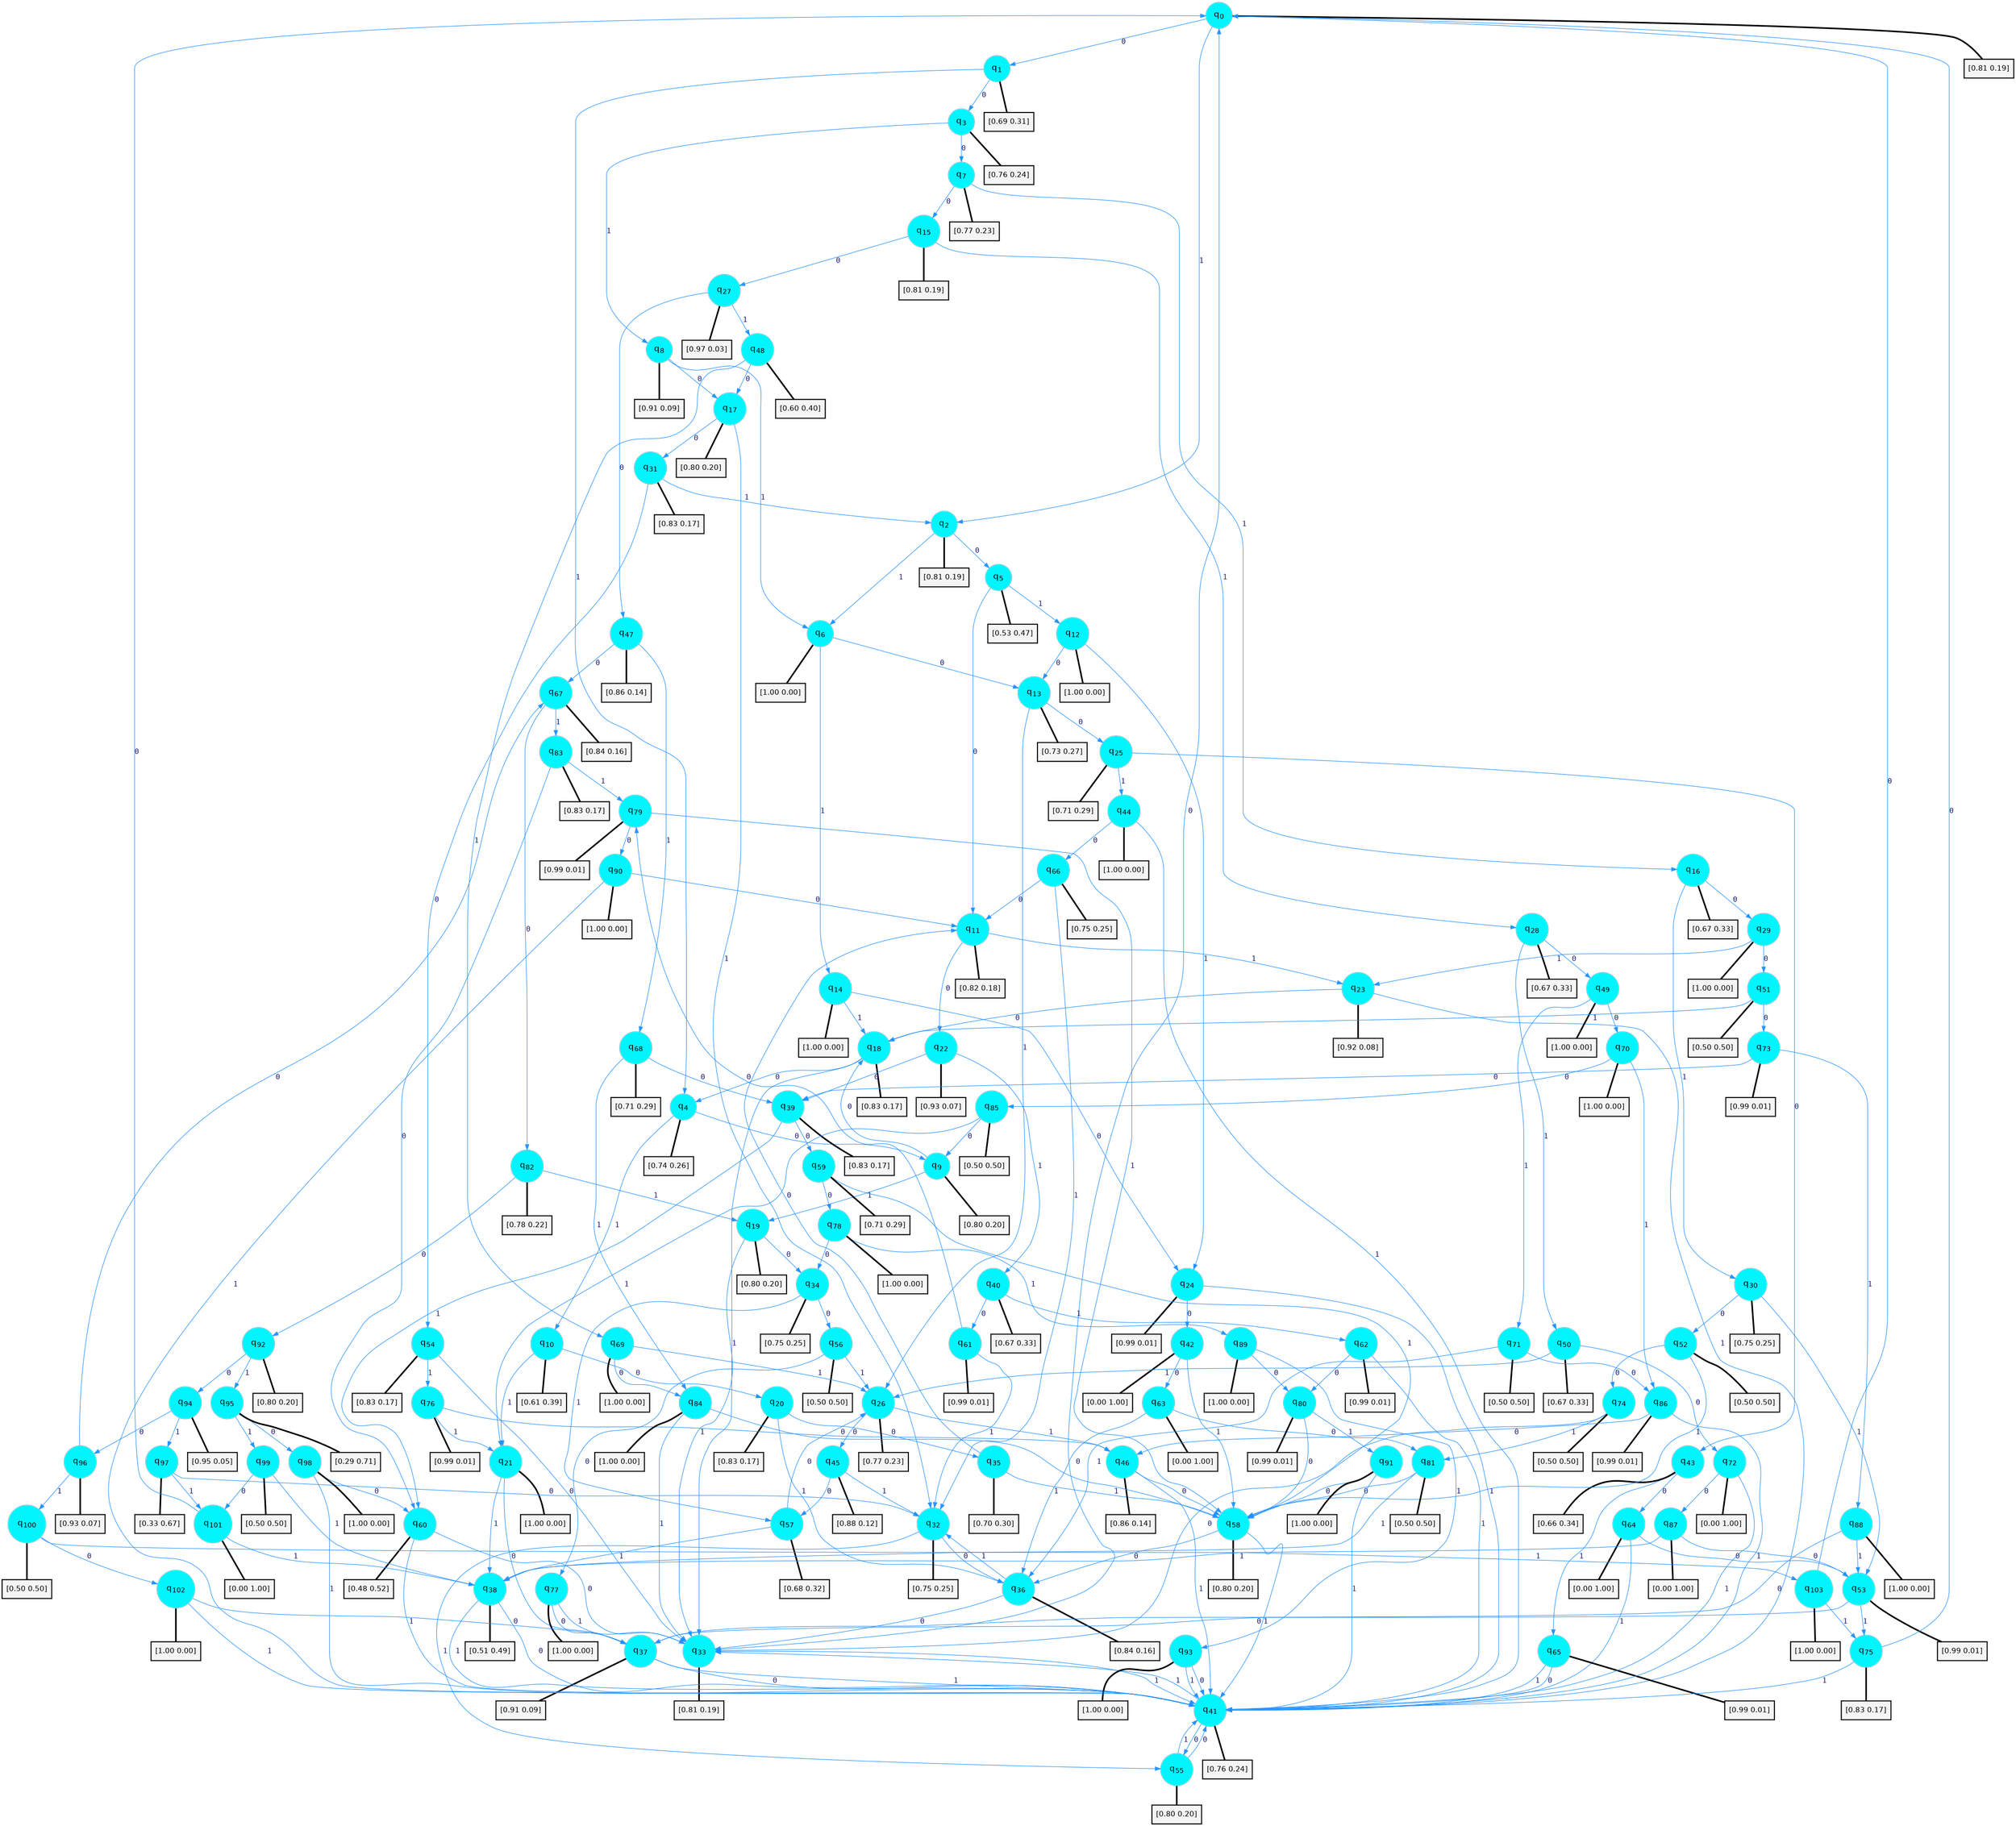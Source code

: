 digraph G {
graph [
bgcolor=transparent, dpi=300, rankdir=TD, size="40,25"];
node [
color=gray, fillcolor=turquoise1, fontcolor=black, fontname=Helvetica, fontsize=16, fontweight=bold, shape=circle, style=filled];
edge [
arrowsize=1, color=dodgerblue1, fontcolor=midnightblue, fontname=courier, fontweight=bold, penwidth=1, style=solid, weight=20];
0[label=<q<SUB>0</SUB>>];
1[label=<q<SUB>1</SUB>>];
2[label=<q<SUB>2</SUB>>];
3[label=<q<SUB>3</SUB>>];
4[label=<q<SUB>4</SUB>>];
5[label=<q<SUB>5</SUB>>];
6[label=<q<SUB>6</SUB>>];
7[label=<q<SUB>7</SUB>>];
8[label=<q<SUB>8</SUB>>];
9[label=<q<SUB>9</SUB>>];
10[label=<q<SUB>10</SUB>>];
11[label=<q<SUB>11</SUB>>];
12[label=<q<SUB>12</SUB>>];
13[label=<q<SUB>13</SUB>>];
14[label=<q<SUB>14</SUB>>];
15[label=<q<SUB>15</SUB>>];
16[label=<q<SUB>16</SUB>>];
17[label=<q<SUB>17</SUB>>];
18[label=<q<SUB>18</SUB>>];
19[label=<q<SUB>19</SUB>>];
20[label=<q<SUB>20</SUB>>];
21[label=<q<SUB>21</SUB>>];
22[label=<q<SUB>22</SUB>>];
23[label=<q<SUB>23</SUB>>];
24[label=<q<SUB>24</SUB>>];
25[label=<q<SUB>25</SUB>>];
26[label=<q<SUB>26</SUB>>];
27[label=<q<SUB>27</SUB>>];
28[label=<q<SUB>28</SUB>>];
29[label=<q<SUB>29</SUB>>];
30[label=<q<SUB>30</SUB>>];
31[label=<q<SUB>31</SUB>>];
32[label=<q<SUB>32</SUB>>];
33[label=<q<SUB>33</SUB>>];
34[label=<q<SUB>34</SUB>>];
35[label=<q<SUB>35</SUB>>];
36[label=<q<SUB>36</SUB>>];
37[label=<q<SUB>37</SUB>>];
38[label=<q<SUB>38</SUB>>];
39[label=<q<SUB>39</SUB>>];
40[label=<q<SUB>40</SUB>>];
41[label=<q<SUB>41</SUB>>];
42[label=<q<SUB>42</SUB>>];
43[label=<q<SUB>43</SUB>>];
44[label=<q<SUB>44</SUB>>];
45[label=<q<SUB>45</SUB>>];
46[label=<q<SUB>46</SUB>>];
47[label=<q<SUB>47</SUB>>];
48[label=<q<SUB>48</SUB>>];
49[label=<q<SUB>49</SUB>>];
50[label=<q<SUB>50</SUB>>];
51[label=<q<SUB>51</SUB>>];
52[label=<q<SUB>52</SUB>>];
53[label=<q<SUB>53</SUB>>];
54[label=<q<SUB>54</SUB>>];
55[label=<q<SUB>55</SUB>>];
56[label=<q<SUB>56</SUB>>];
57[label=<q<SUB>57</SUB>>];
58[label=<q<SUB>58</SUB>>];
59[label=<q<SUB>59</SUB>>];
60[label=<q<SUB>60</SUB>>];
61[label=<q<SUB>61</SUB>>];
62[label=<q<SUB>62</SUB>>];
63[label=<q<SUB>63</SUB>>];
64[label=<q<SUB>64</SUB>>];
65[label=<q<SUB>65</SUB>>];
66[label=<q<SUB>66</SUB>>];
67[label=<q<SUB>67</SUB>>];
68[label=<q<SUB>68</SUB>>];
69[label=<q<SUB>69</SUB>>];
70[label=<q<SUB>70</SUB>>];
71[label=<q<SUB>71</SUB>>];
72[label=<q<SUB>72</SUB>>];
73[label=<q<SUB>73</SUB>>];
74[label=<q<SUB>74</SUB>>];
75[label=<q<SUB>75</SUB>>];
76[label=<q<SUB>76</SUB>>];
77[label=<q<SUB>77</SUB>>];
78[label=<q<SUB>78</SUB>>];
79[label=<q<SUB>79</SUB>>];
80[label=<q<SUB>80</SUB>>];
81[label=<q<SUB>81</SUB>>];
82[label=<q<SUB>82</SUB>>];
83[label=<q<SUB>83</SUB>>];
84[label=<q<SUB>84</SUB>>];
85[label=<q<SUB>85</SUB>>];
86[label=<q<SUB>86</SUB>>];
87[label=<q<SUB>87</SUB>>];
88[label=<q<SUB>88</SUB>>];
89[label=<q<SUB>89</SUB>>];
90[label=<q<SUB>90</SUB>>];
91[label=<q<SUB>91</SUB>>];
92[label=<q<SUB>92</SUB>>];
93[label=<q<SUB>93</SUB>>];
94[label=<q<SUB>94</SUB>>];
95[label=<q<SUB>95</SUB>>];
96[label=<q<SUB>96</SUB>>];
97[label=<q<SUB>97</SUB>>];
98[label=<q<SUB>98</SUB>>];
99[label=<q<SUB>99</SUB>>];
100[label=<q<SUB>100</SUB>>];
101[label=<q<SUB>101</SUB>>];
102[label=<q<SUB>102</SUB>>];
103[label=<q<SUB>103</SUB>>];
104[label="[0.81 0.19]", shape=box,fontcolor=black, fontname=Helvetica, fontsize=14, penwidth=2, fillcolor=whitesmoke,color=black];
105[label="[0.69 0.31]", shape=box,fontcolor=black, fontname=Helvetica, fontsize=14, penwidth=2, fillcolor=whitesmoke,color=black];
106[label="[0.81 0.19]", shape=box,fontcolor=black, fontname=Helvetica, fontsize=14, penwidth=2, fillcolor=whitesmoke,color=black];
107[label="[0.76 0.24]", shape=box,fontcolor=black, fontname=Helvetica, fontsize=14, penwidth=2, fillcolor=whitesmoke,color=black];
108[label="[0.74 0.26]", shape=box,fontcolor=black, fontname=Helvetica, fontsize=14, penwidth=2, fillcolor=whitesmoke,color=black];
109[label="[0.53 0.47]", shape=box,fontcolor=black, fontname=Helvetica, fontsize=14, penwidth=2, fillcolor=whitesmoke,color=black];
110[label="[1.00 0.00]", shape=box,fontcolor=black, fontname=Helvetica, fontsize=14, penwidth=2, fillcolor=whitesmoke,color=black];
111[label="[0.77 0.23]", shape=box,fontcolor=black, fontname=Helvetica, fontsize=14, penwidth=2, fillcolor=whitesmoke,color=black];
112[label="[0.91 0.09]", shape=box,fontcolor=black, fontname=Helvetica, fontsize=14, penwidth=2, fillcolor=whitesmoke,color=black];
113[label="[0.80 0.20]", shape=box,fontcolor=black, fontname=Helvetica, fontsize=14, penwidth=2, fillcolor=whitesmoke,color=black];
114[label="[0.61 0.39]", shape=box,fontcolor=black, fontname=Helvetica, fontsize=14, penwidth=2, fillcolor=whitesmoke,color=black];
115[label="[0.82 0.18]", shape=box,fontcolor=black, fontname=Helvetica, fontsize=14, penwidth=2, fillcolor=whitesmoke,color=black];
116[label="[1.00 0.00]", shape=box,fontcolor=black, fontname=Helvetica, fontsize=14, penwidth=2, fillcolor=whitesmoke,color=black];
117[label="[0.73 0.27]", shape=box,fontcolor=black, fontname=Helvetica, fontsize=14, penwidth=2, fillcolor=whitesmoke,color=black];
118[label="[1.00 0.00]", shape=box,fontcolor=black, fontname=Helvetica, fontsize=14, penwidth=2, fillcolor=whitesmoke,color=black];
119[label="[0.81 0.19]", shape=box,fontcolor=black, fontname=Helvetica, fontsize=14, penwidth=2, fillcolor=whitesmoke,color=black];
120[label="[0.67 0.33]", shape=box,fontcolor=black, fontname=Helvetica, fontsize=14, penwidth=2, fillcolor=whitesmoke,color=black];
121[label="[0.80 0.20]", shape=box,fontcolor=black, fontname=Helvetica, fontsize=14, penwidth=2, fillcolor=whitesmoke,color=black];
122[label="[0.83 0.17]", shape=box,fontcolor=black, fontname=Helvetica, fontsize=14, penwidth=2, fillcolor=whitesmoke,color=black];
123[label="[0.80 0.20]", shape=box,fontcolor=black, fontname=Helvetica, fontsize=14, penwidth=2, fillcolor=whitesmoke,color=black];
124[label="[0.83 0.17]", shape=box,fontcolor=black, fontname=Helvetica, fontsize=14, penwidth=2, fillcolor=whitesmoke,color=black];
125[label="[1.00 0.00]", shape=box,fontcolor=black, fontname=Helvetica, fontsize=14, penwidth=2, fillcolor=whitesmoke,color=black];
126[label="[0.93 0.07]", shape=box,fontcolor=black, fontname=Helvetica, fontsize=14, penwidth=2, fillcolor=whitesmoke,color=black];
127[label="[0.92 0.08]", shape=box,fontcolor=black, fontname=Helvetica, fontsize=14, penwidth=2, fillcolor=whitesmoke,color=black];
128[label="[0.99 0.01]", shape=box,fontcolor=black, fontname=Helvetica, fontsize=14, penwidth=2, fillcolor=whitesmoke,color=black];
129[label="[0.71 0.29]", shape=box,fontcolor=black, fontname=Helvetica, fontsize=14, penwidth=2, fillcolor=whitesmoke,color=black];
130[label="[0.77 0.23]", shape=box,fontcolor=black, fontname=Helvetica, fontsize=14, penwidth=2, fillcolor=whitesmoke,color=black];
131[label="[0.97 0.03]", shape=box,fontcolor=black, fontname=Helvetica, fontsize=14, penwidth=2, fillcolor=whitesmoke,color=black];
132[label="[0.67 0.33]", shape=box,fontcolor=black, fontname=Helvetica, fontsize=14, penwidth=2, fillcolor=whitesmoke,color=black];
133[label="[1.00 0.00]", shape=box,fontcolor=black, fontname=Helvetica, fontsize=14, penwidth=2, fillcolor=whitesmoke,color=black];
134[label="[0.75 0.25]", shape=box,fontcolor=black, fontname=Helvetica, fontsize=14, penwidth=2, fillcolor=whitesmoke,color=black];
135[label="[0.83 0.17]", shape=box,fontcolor=black, fontname=Helvetica, fontsize=14, penwidth=2, fillcolor=whitesmoke,color=black];
136[label="[0.75 0.25]", shape=box,fontcolor=black, fontname=Helvetica, fontsize=14, penwidth=2, fillcolor=whitesmoke,color=black];
137[label="[0.81 0.19]", shape=box,fontcolor=black, fontname=Helvetica, fontsize=14, penwidth=2, fillcolor=whitesmoke,color=black];
138[label="[0.75 0.25]", shape=box,fontcolor=black, fontname=Helvetica, fontsize=14, penwidth=2, fillcolor=whitesmoke,color=black];
139[label="[0.70 0.30]", shape=box,fontcolor=black, fontname=Helvetica, fontsize=14, penwidth=2, fillcolor=whitesmoke,color=black];
140[label="[0.84 0.16]", shape=box,fontcolor=black, fontname=Helvetica, fontsize=14, penwidth=2, fillcolor=whitesmoke,color=black];
141[label="[0.91 0.09]", shape=box,fontcolor=black, fontname=Helvetica, fontsize=14, penwidth=2, fillcolor=whitesmoke,color=black];
142[label="[0.51 0.49]", shape=box,fontcolor=black, fontname=Helvetica, fontsize=14, penwidth=2, fillcolor=whitesmoke,color=black];
143[label="[0.83 0.17]", shape=box,fontcolor=black, fontname=Helvetica, fontsize=14, penwidth=2, fillcolor=whitesmoke,color=black];
144[label="[0.67 0.33]", shape=box,fontcolor=black, fontname=Helvetica, fontsize=14, penwidth=2, fillcolor=whitesmoke,color=black];
145[label="[0.76 0.24]", shape=box,fontcolor=black, fontname=Helvetica, fontsize=14, penwidth=2, fillcolor=whitesmoke,color=black];
146[label="[0.00 1.00]", shape=box,fontcolor=black, fontname=Helvetica, fontsize=14, penwidth=2, fillcolor=whitesmoke,color=black];
147[label="[0.66 0.34]", shape=box,fontcolor=black, fontname=Helvetica, fontsize=14, penwidth=2, fillcolor=whitesmoke,color=black];
148[label="[1.00 0.00]", shape=box,fontcolor=black, fontname=Helvetica, fontsize=14, penwidth=2, fillcolor=whitesmoke,color=black];
149[label="[0.88 0.12]", shape=box,fontcolor=black, fontname=Helvetica, fontsize=14, penwidth=2, fillcolor=whitesmoke,color=black];
150[label="[0.86 0.14]", shape=box,fontcolor=black, fontname=Helvetica, fontsize=14, penwidth=2, fillcolor=whitesmoke,color=black];
151[label="[0.86 0.14]", shape=box,fontcolor=black, fontname=Helvetica, fontsize=14, penwidth=2, fillcolor=whitesmoke,color=black];
152[label="[0.60 0.40]", shape=box,fontcolor=black, fontname=Helvetica, fontsize=14, penwidth=2, fillcolor=whitesmoke,color=black];
153[label="[1.00 0.00]", shape=box,fontcolor=black, fontname=Helvetica, fontsize=14, penwidth=2, fillcolor=whitesmoke,color=black];
154[label="[0.67 0.33]", shape=box,fontcolor=black, fontname=Helvetica, fontsize=14, penwidth=2, fillcolor=whitesmoke,color=black];
155[label="[0.50 0.50]", shape=box,fontcolor=black, fontname=Helvetica, fontsize=14, penwidth=2, fillcolor=whitesmoke,color=black];
156[label="[0.50 0.50]", shape=box,fontcolor=black, fontname=Helvetica, fontsize=14, penwidth=2, fillcolor=whitesmoke,color=black];
157[label="[0.99 0.01]", shape=box,fontcolor=black, fontname=Helvetica, fontsize=14, penwidth=2, fillcolor=whitesmoke,color=black];
158[label="[0.83 0.17]", shape=box,fontcolor=black, fontname=Helvetica, fontsize=14, penwidth=2, fillcolor=whitesmoke,color=black];
159[label="[0.80 0.20]", shape=box,fontcolor=black, fontname=Helvetica, fontsize=14, penwidth=2, fillcolor=whitesmoke,color=black];
160[label="[0.50 0.50]", shape=box,fontcolor=black, fontname=Helvetica, fontsize=14, penwidth=2, fillcolor=whitesmoke,color=black];
161[label="[0.68 0.32]", shape=box,fontcolor=black, fontname=Helvetica, fontsize=14, penwidth=2, fillcolor=whitesmoke,color=black];
162[label="[0.80 0.20]", shape=box,fontcolor=black, fontname=Helvetica, fontsize=14, penwidth=2, fillcolor=whitesmoke,color=black];
163[label="[0.71 0.29]", shape=box,fontcolor=black, fontname=Helvetica, fontsize=14, penwidth=2, fillcolor=whitesmoke,color=black];
164[label="[0.48 0.52]", shape=box,fontcolor=black, fontname=Helvetica, fontsize=14, penwidth=2, fillcolor=whitesmoke,color=black];
165[label="[0.99 0.01]", shape=box,fontcolor=black, fontname=Helvetica, fontsize=14, penwidth=2, fillcolor=whitesmoke,color=black];
166[label="[0.99 0.01]", shape=box,fontcolor=black, fontname=Helvetica, fontsize=14, penwidth=2, fillcolor=whitesmoke,color=black];
167[label="[0.00 1.00]", shape=box,fontcolor=black, fontname=Helvetica, fontsize=14, penwidth=2, fillcolor=whitesmoke,color=black];
168[label="[0.00 1.00]", shape=box,fontcolor=black, fontname=Helvetica, fontsize=14, penwidth=2, fillcolor=whitesmoke,color=black];
169[label="[0.99 0.01]", shape=box,fontcolor=black, fontname=Helvetica, fontsize=14, penwidth=2, fillcolor=whitesmoke,color=black];
170[label="[0.75 0.25]", shape=box,fontcolor=black, fontname=Helvetica, fontsize=14, penwidth=2, fillcolor=whitesmoke,color=black];
171[label="[0.84 0.16]", shape=box,fontcolor=black, fontname=Helvetica, fontsize=14, penwidth=2, fillcolor=whitesmoke,color=black];
172[label="[0.71 0.29]", shape=box,fontcolor=black, fontname=Helvetica, fontsize=14, penwidth=2, fillcolor=whitesmoke,color=black];
173[label="[1.00 0.00]", shape=box,fontcolor=black, fontname=Helvetica, fontsize=14, penwidth=2, fillcolor=whitesmoke,color=black];
174[label="[1.00 0.00]", shape=box,fontcolor=black, fontname=Helvetica, fontsize=14, penwidth=2, fillcolor=whitesmoke,color=black];
175[label="[0.50 0.50]", shape=box,fontcolor=black, fontname=Helvetica, fontsize=14, penwidth=2, fillcolor=whitesmoke,color=black];
176[label="[0.00 1.00]", shape=box,fontcolor=black, fontname=Helvetica, fontsize=14, penwidth=2, fillcolor=whitesmoke,color=black];
177[label="[0.99 0.01]", shape=box,fontcolor=black, fontname=Helvetica, fontsize=14, penwidth=2, fillcolor=whitesmoke,color=black];
178[label="[0.50 0.50]", shape=box,fontcolor=black, fontname=Helvetica, fontsize=14, penwidth=2, fillcolor=whitesmoke,color=black];
179[label="[0.83 0.17]", shape=box,fontcolor=black, fontname=Helvetica, fontsize=14, penwidth=2, fillcolor=whitesmoke,color=black];
180[label="[0.99 0.01]", shape=box,fontcolor=black, fontname=Helvetica, fontsize=14, penwidth=2, fillcolor=whitesmoke,color=black];
181[label="[1.00 0.00]", shape=box,fontcolor=black, fontname=Helvetica, fontsize=14, penwidth=2, fillcolor=whitesmoke,color=black];
182[label="[1.00 0.00]", shape=box,fontcolor=black, fontname=Helvetica, fontsize=14, penwidth=2, fillcolor=whitesmoke,color=black];
183[label="[0.99 0.01]", shape=box,fontcolor=black, fontname=Helvetica, fontsize=14, penwidth=2, fillcolor=whitesmoke,color=black];
184[label="[0.99 0.01]", shape=box,fontcolor=black, fontname=Helvetica, fontsize=14, penwidth=2, fillcolor=whitesmoke,color=black];
185[label="[0.50 0.50]", shape=box,fontcolor=black, fontname=Helvetica, fontsize=14, penwidth=2, fillcolor=whitesmoke,color=black];
186[label="[0.78 0.22]", shape=box,fontcolor=black, fontname=Helvetica, fontsize=14, penwidth=2, fillcolor=whitesmoke,color=black];
187[label="[0.83 0.17]", shape=box,fontcolor=black, fontname=Helvetica, fontsize=14, penwidth=2, fillcolor=whitesmoke,color=black];
188[label="[1.00 0.00]", shape=box,fontcolor=black, fontname=Helvetica, fontsize=14, penwidth=2, fillcolor=whitesmoke,color=black];
189[label="[0.50 0.50]", shape=box,fontcolor=black, fontname=Helvetica, fontsize=14, penwidth=2, fillcolor=whitesmoke,color=black];
190[label="[0.99 0.01]", shape=box,fontcolor=black, fontname=Helvetica, fontsize=14, penwidth=2, fillcolor=whitesmoke,color=black];
191[label="[0.00 1.00]", shape=box,fontcolor=black, fontname=Helvetica, fontsize=14, penwidth=2, fillcolor=whitesmoke,color=black];
192[label="[1.00 0.00]", shape=box,fontcolor=black, fontname=Helvetica, fontsize=14, penwidth=2, fillcolor=whitesmoke,color=black];
193[label="[1.00 0.00]", shape=box,fontcolor=black, fontname=Helvetica, fontsize=14, penwidth=2, fillcolor=whitesmoke,color=black];
194[label="[1.00 0.00]", shape=box,fontcolor=black, fontname=Helvetica, fontsize=14, penwidth=2, fillcolor=whitesmoke,color=black];
195[label="[1.00 0.00]", shape=box,fontcolor=black, fontname=Helvetica, fontsize=14, penwidth=2, fillcolor=whitesmoke,color=black];
196[label="[0.80 0.20]", shape=box,fontcolor=black, fontname=Helvetica, fontsize=14, penwidth=2, fillcolor=whitesmoke,color=black];
197[label="[1.00 0.00]", shape=box,fontcolor=black, fontname=Helvetica, fontsize=14, penwidth=2, fillcolor=whitesmoke,color=black];
198[label="[0.95 0.05]", shape=box,fontcolor=black, fontname=Helvetica, fontsize=14, penwidth=2, fillcolor=whitesmoke,color=black];
199[label="[0.29 0.71]", shape=box,fontcolor=black, fontname=Helvetica, fontsize=14, penwidth=2, fillcolor=whitesmoke,color=black];
200[label="[0.93 0.07]", shape=box,fontcolor=black, fontname=Helvetica, fontsize=14, penwidth=2, fillcolor=whitesmoke,color=black];
201[label="[0.33 0.67]", shape=box,fontcolor=black, fontname=Helvetica, fontsize=14, penwidth=2, fillcolor=whitesmoke,color=black];
202[label="[1.00 0.00]", shape=box,fontcolor=black, fontname=Helvetica, fontsize=14, penwidth=2, fillcolor=whitesmoke,color=black];
203[label="[0.50 0.50]", shape=box,fontcolor=black, fontname=Helvetica, fontsize=14, penwidth=2, fillcolor=whitesmoke,color=black];
204[label="[0.50 0.50]", shape=box,fontcolor=black, fontname=Helvetica, fontsize=14, penwidth=2, fillcolor=whitesmoke,color=black];
205[label="[0.00 1.00]", shape=box,fontcolor=black, fontname=Helvetica, fontsize=14, penwidth=2, fillcolor=whitesmoke,color=black];
206[label="[1.00 0.00]", shape=box,fontcolor=black, fontname=Helvetica, fontsize=14, penwidth=2, fillcolor=whitesmoke,color=black];
207[label="[1.00 0.00]", shape=box,fontcolor=black, fontname=Helvetica, fontsize=14, penwidth=2, fillcolor=whitesmoke,color=black];
0->1 [label=0];
0->2 [label=1];
0->104 [arrowhead=none, penwidth=3,color=black];
1->3 [label=0];
1->4 [label=1];
1->105 [arrowhead=none, penwidth=3,color=black];
2->5 [label=0];
2->6 [label=1];
2->106 [arrowhead=none, penwidth=3,color=black];
3->7 [label=0];
3->8 [label=1];
3->107 [arrowhead=none, penwidth=3,color=black];
4->9 [label=0];
4->10 [label=1];
4->108 [arrowhead=none, penwidth=3,color=black];
5->11 [label=0];
5->12 [label=1];
5->109 [arrowhead=none, penwidth=3,color=black];
6->13 [label=0];
6->14 [label=1];
6->110 [arrowhead=none, penwidth=3,color=black];
7->15 [label=0];
7->16 [label=1];
7->111 [arrowhead=none, penwidth=3,color=black];
8->17 [label=0];
8->6 [label=1];
8->112 [arrowhead=none, penwidth=3,color=black];
9->18 [label=0];
9->19 [label=1];
9->113 [arrowhead=none, penwidth=3,color=black];
10->20 [label=0];
10->21 [label=1];
10->114 [arrowhead=none, penwidth=3,color=black];
11->22 [label=0];
11->23 [label=1];
11->115 [arrowhead=none, penwidth=3,color=black];
12->13 [label=0];
12->24 [label=1];
12->116 [arrowhead=none, penwidth=3,color=black];
13->25 [label=0];
13->26 [label=1];
13->117 [arrowhead=none, penwidth=3,color=black];
14->24 [label=0];
14->18 [label=1];
14->118 [arrowhead=none, penwidth=3,color=black];
15->27 [label=0];
15->28 [label=1];
15->119 [arrowhead=none, penwidth=3,color=black];
16->29 [label=0];
16->30 [label=1];
16->120 [arrowhead=none, penwidth=3,color=black];
17->31 [label=0];
17->32 [label=1];
17->121 [arrowhead=none, penwidth=3,color=black];
18->4 [label=0];
18->33 [label=1];
18->122 [arrowhead=none, penwidth=3,color=black];
19->34 [label=0];
19->33 [label=1];
19->123 [arrowhead=none, penwidth=3,color=black];
20->35 [label=0];
20->36 [label=1];
20->124 [arrowhead=none, penwidth=3,color=black];
21->37 [label=0];
21->38 [label=1];
21->125 [arrowhead=none, penwidth=3,color=black];
22->39 [label=0];
22->40 [label=1];
22->126 [arrowhead=none, penwidth=3,color=black];
23->18 [label=0];
23->41 [label=1];
23->127 [arrowhead=none, penwidth=3,color=black];
24->42 [label=0];
24->41 [label=1];
24->128 [arrowhead=none, penwidth=3,color=black];
25->43 [label=0];
25->44 [label=1];
25->129 [arrowhead=none, penwidth=3,color=black];
26->45 [label=0];
26->46 [label=1];
26->130 [arrowhead=none, penwidth=3,color=black];
27->47 [label=0];
27->48 [label=1];
27->131 [arrowhead=none, penwidth=3,color=black];
28->49 [label=0];
28->50 [label=1];
28->132 [arrowhead=none, penwidth=3,color=black];
29->51 [label=0];
29->23 [label=1];
29->133 [arrowhead=none, penwidth=3,color=black];
30->52 [label=0];
30->53 [label=1];
30->134 [arrowhead=none, penwidth=3,color=black];
31->54 [label=0];
31->2 [label=1];
31->135 [arrowhead=none, penwidth=3,color=black];
32->36 [label=0];
32->55 [label=1];
32->136 [arrowhead=none, penwidth=3,color=black];
33->0 [label=0];
33->41 [label=1];
33->137 [arrowhead=none, penwidth=3,color=black];
34->56 [label=0];
34->57 [label=1];
34->138 [arrowhead=none, penwidth=3,color=black];
35->11 [label=0];
35->58 [label=1];
35->139 [arrowhead=none, penwidth=3,color=black];
36->33 [label=0];
36->32 [label=1];
36->140 [arrowhead=none, penwidth=3,color=black];
37->41 [label=0];
37->41 [label=1];
37->141 [arrowhead=none, penwidth=3,color=black];
38->41 [label=0];
38->41 [label=1];
38->142 [arrowhead=none, penwidth=3,color=black];
39->59 [label=0];
39->60 [label=1];
39->143 [arrowhead=none, penwidth=3,color=black];
40->61 [label=0];
40->62 [label=1];
40->144 [arrowhead=none, penwidth=3,color=black];
41->55 [label=0];
41->33 [label=1];
41->145 [arrowhead=none, penwidth=3,color=black];
42->63 [label=0];
42->58 [label=1];
42->146 [arrowhead=none, penwidth=3,color=black];
43->64 [label=0];
43->65 [label=1];
43->147 [arrowhead=none, penwidth=3,color=black];
44->66 [label=0];
44->41 [label=1];
44->148 [arrowhead=none, penwidth=3,color=black];
45->57 [label=0];
45->32 [label=1];
45->149 [arrowhead=none, penwidth=3,color=black];
46->58 [label=0];
46->41 [label=1];
46->150 [arrowhead=none, penwidth=3,color=black];
47->67 [label=0];
47->68 [label=1];
47->151 [arrowhead=none, penwidth=3,color=black];
48->17 [label=0];
48->69 [label=1];
48->152 [arrowhead=none, penwidth=3,color=black];
49->70 [label=0];
49->71 [label=1];
49->153 [arrowhead=none, penwidth=3,color=black];
50->72 [label=0];
50->26 [label=1];
50->154 [arrowhead=none, penwidth=3,color=black];
51->73 [label=0];
51->18 [label=1];
51->155 [arrowhead=none, penwidth=3,color=black];
52->74 [label=0];
52->58 [label=1];
52->156 [arrowhead=none, penwidth=3,color=black];
53->37 [label=0];
53->75 [label=1];
53->157 [arrowhead=none, penwidth=3,color=black];
54->33 [label=0];
54->76 [label=1];
54->158 [arrowhead=none, penwidth=3,color=black];
55->41 [label=0];
55->41 [label=1];
55->159 [arrowhead=none, penwidth=3,color=black];
56->77 [label=0];
56->26 [label=1];
56->160 [arrowhead=none, penwidth=3,color=black];
57->26 [label=0];
57->38 [label=1];
57->161 [arrowhead=none, penwidth=3,color=black];
58->36 [label=0];
58->41 [label=1];
58->162 [arrowhead=none, penwidth=3,color=black];
59->78 [label=0];
59->58 [label=1];
59->163 [arrowhead=none, penwidth=3,color=black];
60->33 [label=0];
60->41 [label=1];
60->164 [arrowhead=none, penwidth=3,color=black];
61->79 [label=0];
61->32 [label=1];
61->165 [arrowhead=none, penwidth=3,color=black];
62->80 [label=0];
62->41 [label=1];
62->166 [arrowhead=none, penwidth=3,color=black];
63->81 [label=0];
63->36 [label=1];
63->167 [arrowhead=none, penwidth=3,color=black];
64->53 [label=0];
64->41 [label=1];
64->168 [arrowhead=none, penwidth=3,color=black];
65->41 [label=0];
65->41 [label=1];
65->169 [arrowhead=none, penwidth=3,color=black];
66->11 [label=0];
66->32 [label=1];
66->170 [arrowhead=none, penwidth=3,color=black];
67->82 [label=0];
67->83 [label=1];
67->171 [arrowhead=none, penwidth=3,color=black];
68->39 [label=0];
68->84 [label=1];
68->172 [arrowhead=none, penwidth=3,color=black];
69->84 [label=0];
69->26 [label=1];
69->173 [arrowhead=none, penwidth=3,color=black];
70->85 [label=0];
70->86 [label=1];
70->174 [arrowhead=none, penwidth=3,color=black];
71->86 [label=0];
71->36 [label=1];
71->175 [arrowhead=none, penwidth=3,color=black];
72->87 [label=0];
72->41 [label=1];
72->176 [arrowhead=none, penwidth=3,color=black];
73->39 [label=0];
73->88 [label=1];
73->177 [arrowhead=none, penwidth=3,color=black];
74->33 [label=0];
74->81 [label=1];
74->178 [arrowhead=none, penwidth=3,color=black];
75->0 [label=0];
75->41 [label=1];
75->179 [arrowhead=none, penwidth=3,color=black];
76->46 [label=0];
76->21 [label=1];
76->180 [arrowhead=none, penwidth=3,color=black];
77->37 [label=0];
77->33 [label=1];
77->181 [arrowhead=none, penwidth=3,color=black];
78->34 [label=0];
78->89 [label=1];
78->182 [arrowhead=none, penwidth=3,color=black];
79->90 [label=0];
79->58 [label=1];
79->183 [arrowhead=none, penwidth=3,color=black];
80->58 [label=0];
80->91 [label=1];
80->184 [arrowhead=none, penwidth=3,color=black];
81->58 [label=0];
81->38 [label=1];
81->185 [arrowhead=none, penwidth=3,color=black];
82->92 [label=0];
82->19 [label=1];
82->186 [arrowhead=none, penwidth=3,color=black];
83->60 [label=0];
83->79 [label=1];
83->187 [arrowhead=none, penwidth=3,color=black];
84->58 [label=0];
84->33 [label=1];
84->188 [arrowhead=none, penwidth=3,color=black];
85->9 [label=0];
85->21 [label=1];
85->189 [arrowhead=none, penwidth=3,color=black];
86->46 [label=0];
86->41 [label=1];
86->190 [arrowhead=none, penwidth=3,color=black];
87->53 [label=0];
87->38 [label=1];
87->191 [arrowhead=none, penwidth=3,color=black];
88->37 [label=0];
88->53 [label=1];
88->192 [arrowhead=none, penwidth=3,color=black];
89->80 [label=0];
89->93 [label=1];
89->193 [arrowhead=none, penwidth=3,color=black];
90->11 [label=0];
90->41 [label=1];
90->194 [arrowhead=none, penwidth=3,color=black];
91->58 [label=0];
91->41 [label=1];
91->195 [arrowhead=none, penwidth=3,color=black];
92->94 [label=0];
92->95 [label=1];
92->196 [arrowhead=none, penwidth=3,color=black];
93->41 [label=0];
93->41 [label=1];
93->197 [arrowhead=none, penwidth=3,color=black];
94->96 [label=0];
94->97 [label=1];
94->198 [arrowhead=none, penwidth=3,color=black];
95->98 [label=0];
95->99 [label=1];
95->199 [arrowhead=none, penwidth=3,color=black];
96->67 [label=0];
96->100 [label=1];
96->200 [arrowhead=none, penwidth=3,color=black];
97->32 [label=0];
97->101 [label=1];
97->201 [arrowhead=none, penwidth=3,color=black];
98->60 [label=0];
98->41 [label=1];
98->202 [arrowhead=none, penwidth=3,color=black];
99->101 [label=0];
99->38 [label=1];
99->203 [arrowhead=none, penwidth=3,color=black];
100->102 [label=0];
100->103 [label=1];
100->204 [arrowhead=none, penwidth=3,color=black];
101->0 [label=0];
101->38 [label=1];
101->205 [arrowhead=none, penwidth=3,color=black];
102->37 [label=0];
102->41 [label=1];
102->206 [arrowhead=none, penwidth=3,color=black];
103->0 [label=0];
103->75 [label=1];
103->207 [arrowhead=none, penwidth=3,color=black];
}
